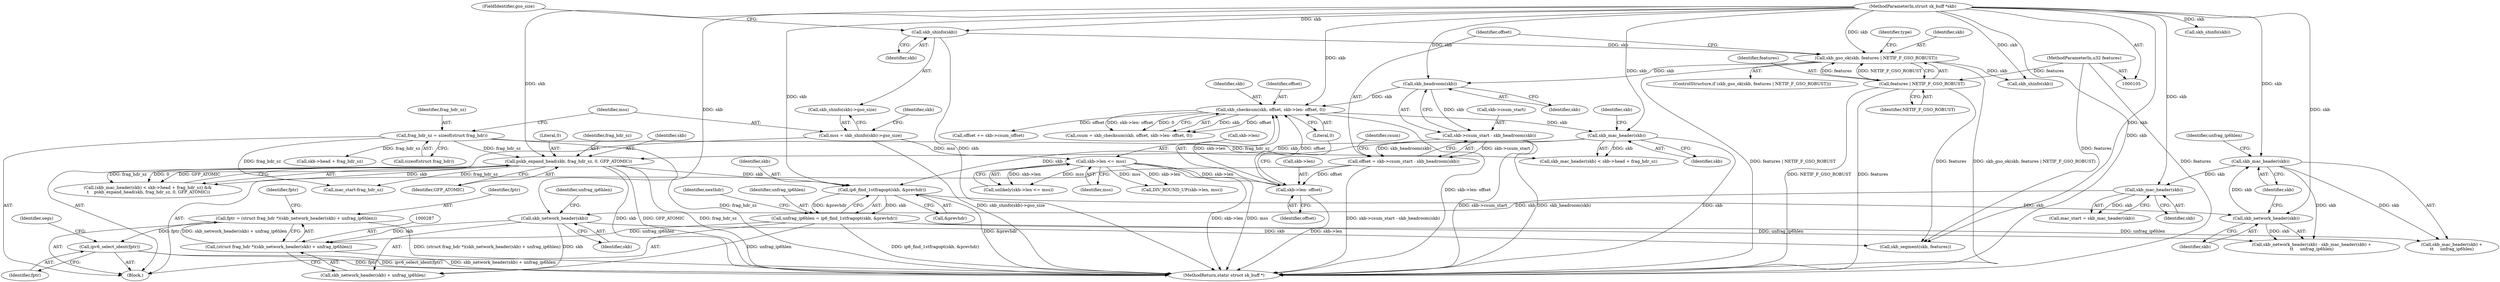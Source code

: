 digraph "0_linux_a9cf73ea7ff78f52662c8658d93c226effbbedde@pointer" {
"1000302" [label="(Call,ipv6_select_ident(fptr))"];
"1000284" [label="(Call,fptr = (struct frag_hdr *)(skb_network_header(skb) + unfrag_ip6hlen))"];
"1000286" [label="(Call,(struct frag_hdr *)(skb_network_header(skb) + unfrag_ip6hlen))"];
"1000289" [label="(Call,skb_network_header(skb))"];
"1000266" [label="(Call,skb_mac_header(skb))"];
"1000261" [label="(Call,skb_mac_header(skb))"];
"1000258" [label="(Call,skb_network_header(skb))"];
"1000243" [label="(Call,ip6_find_1stfragopt(skb, &prevhdr))"];
"1000235" [label="(Call,pskb_expand_head(skb, frag_hdr_sz, 0, GFP_ATOMIC))"];
"1000228" [label="(Call,skb_mac_header(skb))"];
"1000195" [label="(Call,skb_checksum(skb, offset, skb->len- offset, 0))"];
"1000191" [label="(Call,skb_headroom(skb))"];
"1000144" [label="(Call,skb_gso_ok(skb, features | NETIF_F_GSO_ROBUST))"];
"1000132" [label="(Call,skb_shinfo(skb))"];
"1000106" [label="(MethodParameterIn,struct sk_buff *skb)"];
"1000146" [label="(Call,features | NETIF_F_GSO_ROBUST)"];
"1000107" [label="(MethodParameterIn,u32 features)"];
"1000198" [label="(Call,skb->len- offset)"];
"1000137" [label="(Call,skb->len <= mss)"];
"1000129" [label="(Call,mss = skb_shinfo(skb)->gso_size)"];
"1000185" [label="(Call,offset = skb->csum_start - skb_headroom(skb))"];
"1000187" [label="(Call,skb->csum_start - skb_headroom(skb))"];
"1000123" [label="(Call,frag_hdr_sz = sizeof(struct frag_hdr))"];
"1000241" [label="(Call,unfrag_ip6hlen = ip6_find_1stfragopt(skb, &prevhdr))"];
"1000146" [label="(Call,features | NETIF_F_GSO_ROBUST)"];
"1000145" [label="(Identifier,skb)"];
"1000242" [label="(Identifier,unfrag_ip6hlen)"];
"1000193" [label="(Call,csum = skb_checksum(skb, offset, skb->len- offset, 0))"];
"1000186" [label="(Identifier,offset)"];
"1000285" [label="(Identifier,fptr)"];
"1000258" [label="(Call,skb_network_header(skb))"];
"1000134" [label="(FieldIdentifier,gso_size)"];
"1000294" [label="(Identifier,fptr)"];
"1000194" [label="(Identifier,csum)"];
"1000263" [label="(Identifier,unfrag_ip6hlen)"];
"1000188" [label="(Call,skb->csum_start)"];
"1000260" [label="(Call,skb_mac_header(skb) +\n\t\t     unfrag_ip6hlen)"];
"1000202" [label="(Identifier,offset)"];
"1000154" [label="(Call,skb_shinfo(skb))"];
"1000133" [label="(Identifier,skb)"];
"1000139" [label="(Identifier,skb)"];
"1000130" [label="(Identifier,mss)"];
"1000192" [label="(Identifier,skb)"];
"1000286" [label="(Call,(struct frag_hdr *)(skb_network_header(skb) + unfrag_ip6hlen))"];
"1000237" [label="(Identifier,frag_hdr_sz)"];
"1000284" [label="(Call,fptr = (struct frag_hdr *)(skb_network_header(skb) + unfrag_ip6hlen))"];
"1000245" [label="(Call,&prevhdr)"];
"1000305" [label="(Identifier,segs)"];
"1000269" [label="(Call,mac_start-frag_hdr_sz)"];
"1000226" [label="(Call,(skb_mac_header(skb) < skb->head + frag_hdr_sz) &&\n \t    pskb_expand_head(skb, frag_hdr_sz, 0, GFP_ATOMIC))"];
"1000147" [label="(Identifier,features)"];
"1000261" [label="(Call,skb_mac_header(skb))"];
"1000230" [label="(Call,skb->head + frag_hdr_sz)"];
"1000312" [label="(MethodReturn,static struct sk_buff *)"];
"1000138" [label="(Call,skb->len)"];
"1000108" [label="(Block,)"];
"1000196" [label="(Identifier,skb)"];
"1000229" [label="(Identifier,skb)"];
"1000173" [label="(Call,skb_shinfo(skb))"];
"1000291" [label="(Identifier,unfrag_ip6hlen)"];
"1000107" [label="(MethodParameterIn,u32 features)"];
"1000262" [label="(Identifier,skb)"];
"1000290" [label="(Identifier,skb)"];
"1000187" [label="(Call,skb->csum_start - skb_headroom(skb))"];
"1000123" [label="(Call,frag_hdr_sz = sizeof(struct frag_hdr))"];
"1000131" [label="(Call,skb_shinfo(skb)->gso_size)"];
"1000302" [label="(Call,ipv6_select_ident(fptr))"];
"1000241" [label="(Call,unfrag_ip6hlen = ip6_find_1stfragopt(skb, &prevhdr))"];
"1000185" [label="(Call,offset = skb->csum_start - skb_headroom(skb))"];
"1000232" [label="(Identifier,skb)"];
"1000235" [label="(Call,pskb_expand_head(skb, frag_hdr_sz, 0, GFP_ATOMIC))"];
"1000257" [label="(Call,skb_network_header(skb) - skb_mac_header(skb) +\n\t\t     unfrag_ip6hlen)"];
"1000236" [label="(Identifier,skb)"];
"1000137" [label="(Call,skb->len <= mss)"];
"1000303" [label="(Identifier,fptr)"];
"1000199" [label="(Call,skb->len)"];
"1000204" [label="(Call,offset += skb->csum_offset)"];
"1000144" [label="(Call,skb_gso_ok(skb, features | NETIF_F_GSO_ROBUST))"];
"1000124" [label="(Identifier,frag_hdr_sz)"];
"1000136" [label="(Call,unlikely(skb->len <= mss))"];
"1000143" [label="(ControlStructure,if (skb_gso_ok(skb, features | NETIF_F_GSO_ROBUST)))"];
"1000195" [label="(Call,skb_checksum(skb, offset, skb->len- offset, 0))"];
"1000106" [label="(MethodParameterIn,struct sk_buff *skb)"];
"1000267" [label="(Identifier,skb)"];
"1000238" [label="(Literal,0)"];
"1000191" [label="(Call,skb_headroom(skb))"];
"1000239" [label="(Identifier,GFP_ATOMIC)"];
"1000264" [label="(Call,mac_start = skb_mac_header(skb))"];
"1000141" [label="(Identifier,mss)"];
"1000129" [label="(Call,mss = skb_shinfo(skb)->gso_size)"];
"1000266" [label="(Call,skb_mac_header(skb))"];
"1000228" [label="(Call,skb_mac_header(skb))"];
"1000203" [label="(Literal,0)"];
"1000244" [label="(Identifier,skb)"];
"1000197" [label="(Identifier,offset)"];
"1000306" [label="(Call,skb_segment(skb, features))"];
"1000248" [label="(Identifier,nexthdr)"];
"1000176" [label="(Call,DIV_ROUND_UP(skb->len, mss))"];
"1000288" [label="(Call,skb_network_header(skb) + unfrag_ip6hlen)"];
"1000152" [label="(Identifier,type)"];
"1000243" [label="(Call,ip6_find_1stfragopt(skb, &prevhdr))"];
"1000148" [label="(Identifier,NETIF_F_GSO_ROBUST)"];
"1000198" [label="(Call,skb->len- offset)"];
"1000125" [label="(Call,sizeof(struct frag_hdr))"];
"1000132" [label="(Call,skb_shinfo(skb))"];
"1000289" [label="(Call,skb_network_header(skb))"];
"1000227" [label="(Call,skb_mac_header(skb) < skb->head + frag_hdr_sz)"];
"1000259" [label="(Identifier,skb)"];
"1000302" -> "1000108"  [label="AST: "];
"1000302" -> "1000303"  [label="CFG: "];
"1000303" -> "1000302"  [label="AST: "];
"1000305" -> "1000302"  [label="CFG: "];
"1000302" -> "1000312"  [label="DDG: fptr"];
"1000302" -> "1000312"  [label="DDG: ipv6_select_ident(fptr)"];
"1000284" -> "1000302"  [label="DDG: fptr"];
"1000284" -> "1000108"  [label="AST: "];
"1000284" -> "1000286"  [label="CFG: "];
"1000285" -> "1000284"  [label="AST: "];
"1000286" -> "1000284"  [label="AST: "];
"1000294" -> "1000284"  [label="CFG: "];
"1000284" -> "1000312"  [label="DDG: (struct frag_hdr *)(skb_network_header(skb) + unfrag_ip6hlen)"];
"1000286" -> "1000284"  [label="DDG: skb_network_header(skb) + unfrag_ip6hlen"];
"1000286" -> "1000288"  [label="CFG: "];
"1000287" -> "1000286"  [label="AST: "];
"1000288" -> "1000286"  [label="AST: "];
"1000286" -> "1000312"  [label="DDG: skb_network_header(skb) + unfrag_ip6hlen"];
"1000289" -> "1000286"  [label="DDG: skb"];
"1000241" -> "1000286"  [label="DDG: unfrag_ip6hlen"];
"1000289" -> "1000288"  [label="AST: "];
"1000289" -> "1000290"  [label="CFG: "];
"1000290" -> "1000289"  [label="AST: "];
"1000291" -> "1000289"  [label="CFG: "];
"1000289" -> "1000288"  [label="DDG: skb"];
"1000266" -> "1000289"  [label="DDG: skb"];
"1000106" -> "1000289"  [label="DDG: skb"];
"1000289" -> "1000306"  [label="DDG: skb"];
"1000266" -> "1000264"  [label="AST: "];
"1000266" -> "1000267"  [label="CFG: "];
"1000267" -> "1000266"  [label="AST: "];
"1000264" -> "1000266"  [label="CFG: "];
"1000266" -> "1000264"  [label="DDG: skb"];
"1000261" -> "1000266"  [label="DDG: skb"];
"1000106" -> "1000266"  [label="DDG: skb"];
"1000261" -> "1000260"  [label="AST: "];
"1000261" -> "1000262"  [label="CFG: "];
"1000262" -> "1000261"  [label="AST: "];
"1000263" -> "1000261"  [label="CFG: "];
"1000261" -> "1000257"  [label="DDG: skb"];
"1000261" -> "1000260"  [label="DDG: skb"];
"1000258" -> "1000261"  [label="DDG: skb"];
"1000106" -> "1000261"  [label="DDG: skb"];
"1000258" -> "1000257"  [label="AST: "];
"1000258" -> "1000259"  [label="CFG: "];
"1000259" -> "1000258"  [label="AST: "];
"1000262" -> "1000258"  [label="CFG: "];
"1000258" -> "1000257"  [label="DDG: skb"];
"1000243" -> "1000258"  [label="DDG: skb"];
"1000106" -> "1000258"  [label="DDG: skb"];
"1000243" -> "1000241"  [label="AST: "];
"1000243" -> "1000245"  [label="CFG: "];
"1000244" -> "1000243"  [label="AST: "];
"1000245" -> "1000243"  [label="AST: "];
"1000241" -> "1000243"  [label="CFG: "];
"1000243" -> "1000312"  [label="DDG: &prevhdr"];
"1000243" -> "1000241"  [label="DDG: skb"];
"1000243" -> "1000241"  [label="DDG: &prevhdr"];
"1000235" -> "1000243"  [label="DDG: skb"];
"1000228" -> "1000243"  [label="DDG: skb"];
"1000106" -> "1000243"  [label="DDG: skb"];
"1000235" -> "1000226"  [label="AST: "];
"1000235" -> "1000239"  [label="CFG: "];
"1000236" -> "1000235"  [label="AST: "];
"1000237" -> "1000235"  [label="AST: "];
"1000238" -> "1000235"  [label="AST: "];
"1000239" -> "1000235"  [label="AST: "];
"1000226" -> "1000235"  [label="CFG: "];
"1000235" -> "1000312"  [label="DDG: frag_hdr_sz"];
"1000235" -> "1000312"  [label="DDG: skb"];
"1000235" -> "1000312"  [label="DDG: GFP_ATOMIC"];
"1000235" -> "1000226"  [label="DDG: skb"];
"1000235" -> "1000226"  [label="DDG: frag_hdr_sz"];
"1000235" -> "1000226"  [label="DDG: 0"];
"1000235" -> "1000226"  [label="DDG: GFP_ATOMIC"];
"1000228" -> "1000235"  [label="DDG: skb"];
"1000106" -> "1000235"  [label="DDG: skb"];
"1000123" -> "1000235"  [label="DDG: frag_hdr_sz"];
"1000235" -> "1000269"  [label="DDG: frag_hdr_sz"];
"1000228" -> "1000227"  [label="AST: "];
"1000228" -> "1000229"  [label="CFG: "];
"1000229" -> "1000228"  [label="AST: "];
"1000232" -> "1000228"  [label="CFG: "];
"1000228" -> "1000312"  [label="DDG: skb"];
"1000228" -> "1000227"  [label="DDG: skb"];
"1000195" -> "1000228"  [label="DDG: skb"];
"1000106" -> "1000228"  [label="DDG: skb"];
"1000195" -> "1000193"  [label="AST: "];
"1000195" -> "1000203"  [label="CFG: "];
"1000196" -> "1000195"  [label="AST: "];
"1000197" -> "1000195"  [label="AST: "];
"1000198" -> "1000195"  [label="AST: "];
"1000203" -> "1000195"  [label="AST: "];
"1000193" -> "1000195"  [label="CFG: "];
"1000195" -> "1000312"  [label="DDG: skb->len- offset"];
"1000195" -> "1000193"  [label="DDG: skb"];
"1000195" -> "1000193"  [label="DDG: offset"];
"1000195" -> "1000193"  [label="DDG: skb->len- offset"];
"1000195" -> "1000193"  [label="DDG: 0"];
"1000191" -> "1000195"  [label="DDG: skb"];
"1000106" -> "1000195"  [label="DDG: skb"];
"1000198" -> "1000195"  [label="DDG: offset"];
"1000198" -> "1000195"  [label="DDG: skb->len"];
"1000195" -> "1000204"  [label="DDG: offset"];
"1000191" -> "1000187"  [label="AST: "];
"1000191" -> "1000192"  [label="CFG: "];
"1000192" -> "1000191"  [label="AST: "];
"1000187" -> "1000191"  [label="CFG: "];
"1000191" -> "1000187"  [label="DDG: skb"];
"1000144" -> "1000191"  [label="DDG: skb"];
"1000106" -> "1000191"  [label="DDG: skb"];
"1000144" -> "1000143"  [label="AST: "];
"1000144" -> "1000146"  [label="CFG: "];
"1000145" -> "1000144"  [label="AST: "];
"1000146" -> "1000144"  [label="AST: "];
"1000152" -> "1000144"  [label="CFG: "];
"1000186" -> "1000144"  [label="CFG: "];
"1000144" -> "1000312"  [label="DDG: skb_gso_ok(skb, features | NETIF_F_GSO_ROBUST)"];
"1000144" -> "1000312"  [label="DDG: features | NETIF_F_GSO_ROBUST"];
"1000132" -> "1000144"  [label="DDG: skb"];
"1000106" -> "1000144"  [label="DDG: skb"];
"1000146" -> "1000144"  [label="DDG: features"];
"1000146" -> "1000144"  [label="DDG: NETIF_F_GSO_ROBUST"];
"1000144" -> "1000154"  [label="DDG: skb"];
"1000132" -> "1000131"  [label="AST: "];
"1000132" -> "1000133"  [label="CFG: "];
"1000133" -> "1000132"  [label="AST: "];
"1000134" -> "1000132"  [label="CFG: "];
"1000132" -> "1000312"  [label="DDG: skb"];
"1000106" -> "1000132"  [label="DDG: skb"];
"1000106" -> "1000105"  [label="AST: "];
"1000106" -> "1000312"  [label="DDG: skb"];
"1000106" -> "1000154"  [label="DDG: skb"];
"1000106" -> "1000173"  [label="DDG: skb"];
"1000106" -> "1000306"  [label="DDG: skb"];
"1000146" -> "1000148"  [label="CFG: "];
"1000147" -> "1000146"  [label="AST: "];
"1000148" -> "1000146"  [label="AST: "];
"1000146" -> "1000312"  [label="DDG: NETIF_F_GSO_ROBUST"];
"1000146" -> "1000312"  [label="DDG: features"];
"1000107" -> "1000146"  [label="DDG: features"];
"1000146" -> "1000306"  [label="DDG: features"];
"1000107" -> "1000105"  [label="AST: "];
"1000107" -> "1000312"  [label="DDG: features"];
"1000107" -> "1000306"  [label="DDG: features"];
"1000198" -> "1000202"  [label="CFG: "];
"1000199" -> "1000198"  [label="AST: "];
"1000202" -> "1000198"  [label="AST: "];
"1000203" -> "1000198"  [label="CFG: "];
"1000198" -> "1000312"  [label="DDG: skb->len"];
"1000137" -> "1000198"  [label="DDG: skb->len"];
"1000185" -> "1000198"  [label="DDG: offset"];
"1000137" -> "1000136"  [label="AST: "];
"1000137" -> "1000141"  [label="CFG: "];
"1000138" -> "1000137"  [label="AST: "];
"1000141" -> "1000137"  [label="AST: "];
"1000136" -> "1000137"  [label="CFG: "];
"1000137" -> "1000312"  [label="DDG: mss"];
"1000137" -> "1000312"  [label="DDG: skb->len"];
"1000137" -> "1000136"  [label="DDG: skb->len"];
"1000137" -> "1000136"  [label="DDG: mss"];
"1000129" -> "1000137"  [label="DDG: mss"];
"1000137" -> "1000176"  [label="DDG: skb->len"];
"1000137" -> "1000176"  [label="DDG: mss"];
"1000129" -> "1000108"  [label="AST: "];
"1000129" -> "1000131"  [label="CFG: "];
"1000130" -> "1000129"  [label="AST: "];
"1000131" -> "1000129"  [label="AST: "];
"1000139" -> "1000129"  [label="CFG: "];
"1000129" -> "1000312"  [label="DDG: skb_shinfo(skb)->gso_size"];
"1000185" -> "1000108"  [label="AST: "];
"1000185" -> "1000187"  [label="CFG: "];
"1000186" -> "1000185"  [label="AST: "];
"1000187" -> "1000185"  [label="AST: "];
"1000194" -> "1000185"  [label="CFG: "];
"1000185" -> "1000312"  [label="DDG: skb->csum_start - skb_headroom(skb)"];
"1000187" -> "1000185"  [label="DDG: skb->csum_start"];
"1000187" -> "1000185"  [label="DDG: skb_headroom(skb)"];
"1000188" -> "1000187"  [label="AST: "];
"1000187" -> "1000312"  [label="DDG: skb->csum_start"];
"1000187" -> "1000312"  [label="DDG: skb_headroom(skb)"];
"1000123" -> "1000108"  [label="AST: "];
"1000123" -> "1000125"  [label="CFG: "];
"1000124" -> "1000123"  [label="AST: "];
"1000125" -> "1000123"  [label="AST: "];
"1000130" -> "1000123"  [label="CFG: "];
"1000123" -> "1000312"  [label="DDG: frag_hdr_sz"];
"1000123" -> "1000227"  [label="DDG: frag_hdr_sz"];
"1000123" -> "1000230"  [label="DDG: frag_hdr_sz"];
"1000123" -> "1000269"  [label="DDG: frag_hdr_sz"];
"1000241" -> "1000108"  [label="AST: "];
"1000242" -> "1000241"  [label="AST: "];
"1000248" -> "1000241"  [label="CFG: "];
"1000241" -> "1000312"  [label="DDG: ip6_find_1stfragopt(skb, &prevhdr)"];
"1000241" -> "1000257"  [label="DDG: unfrag_ip6hlen"];
"1000241" -> "1000260"  [label="DDG: unfrag_ip6hlen"];
"1000241" -> "1000288"  [label="DDG: unfrag_ip6hlen"];
}
